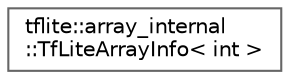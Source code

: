 digraph "Graphical Class Hierarchy"
{
 // LATEX_PDF_SIZE
  bgcolor="transparent";
  edge [fontname=Helvetica,fontsize=10,labelfontname=Helvetica,labelfontsize=10];
  node [fontname=Helvetica,fontsize=10,shape=box,height=0.2,width=0.4];
  rankdir="LR";
  Node0 [id="Node000000",label="tflite::array_internal\l::TfLiteArrayInfo\< int \>",height=0.2,width=0.4,color="grey40", fillcolor="white", style="filled",URL="$structtflite_1_1array__internal_1_1_tf_lite_array_info_3_01int_01_4.html",tooltip=" "];
}

